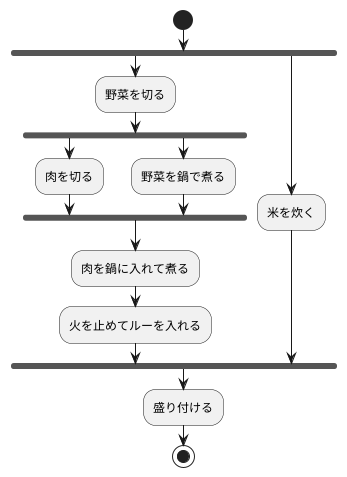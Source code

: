 @startuml

start
fork
    :野菜を切る;
    fork
        :肉を切る;
    fork again
    :野菜を鍋で煮る;
    end fork
    :肉を鍋に入れて煮る;
    :火を止めてルーを入れる;
fork again
    :米を炊く;
end fork
:盛り付ける;
stop
@enduml